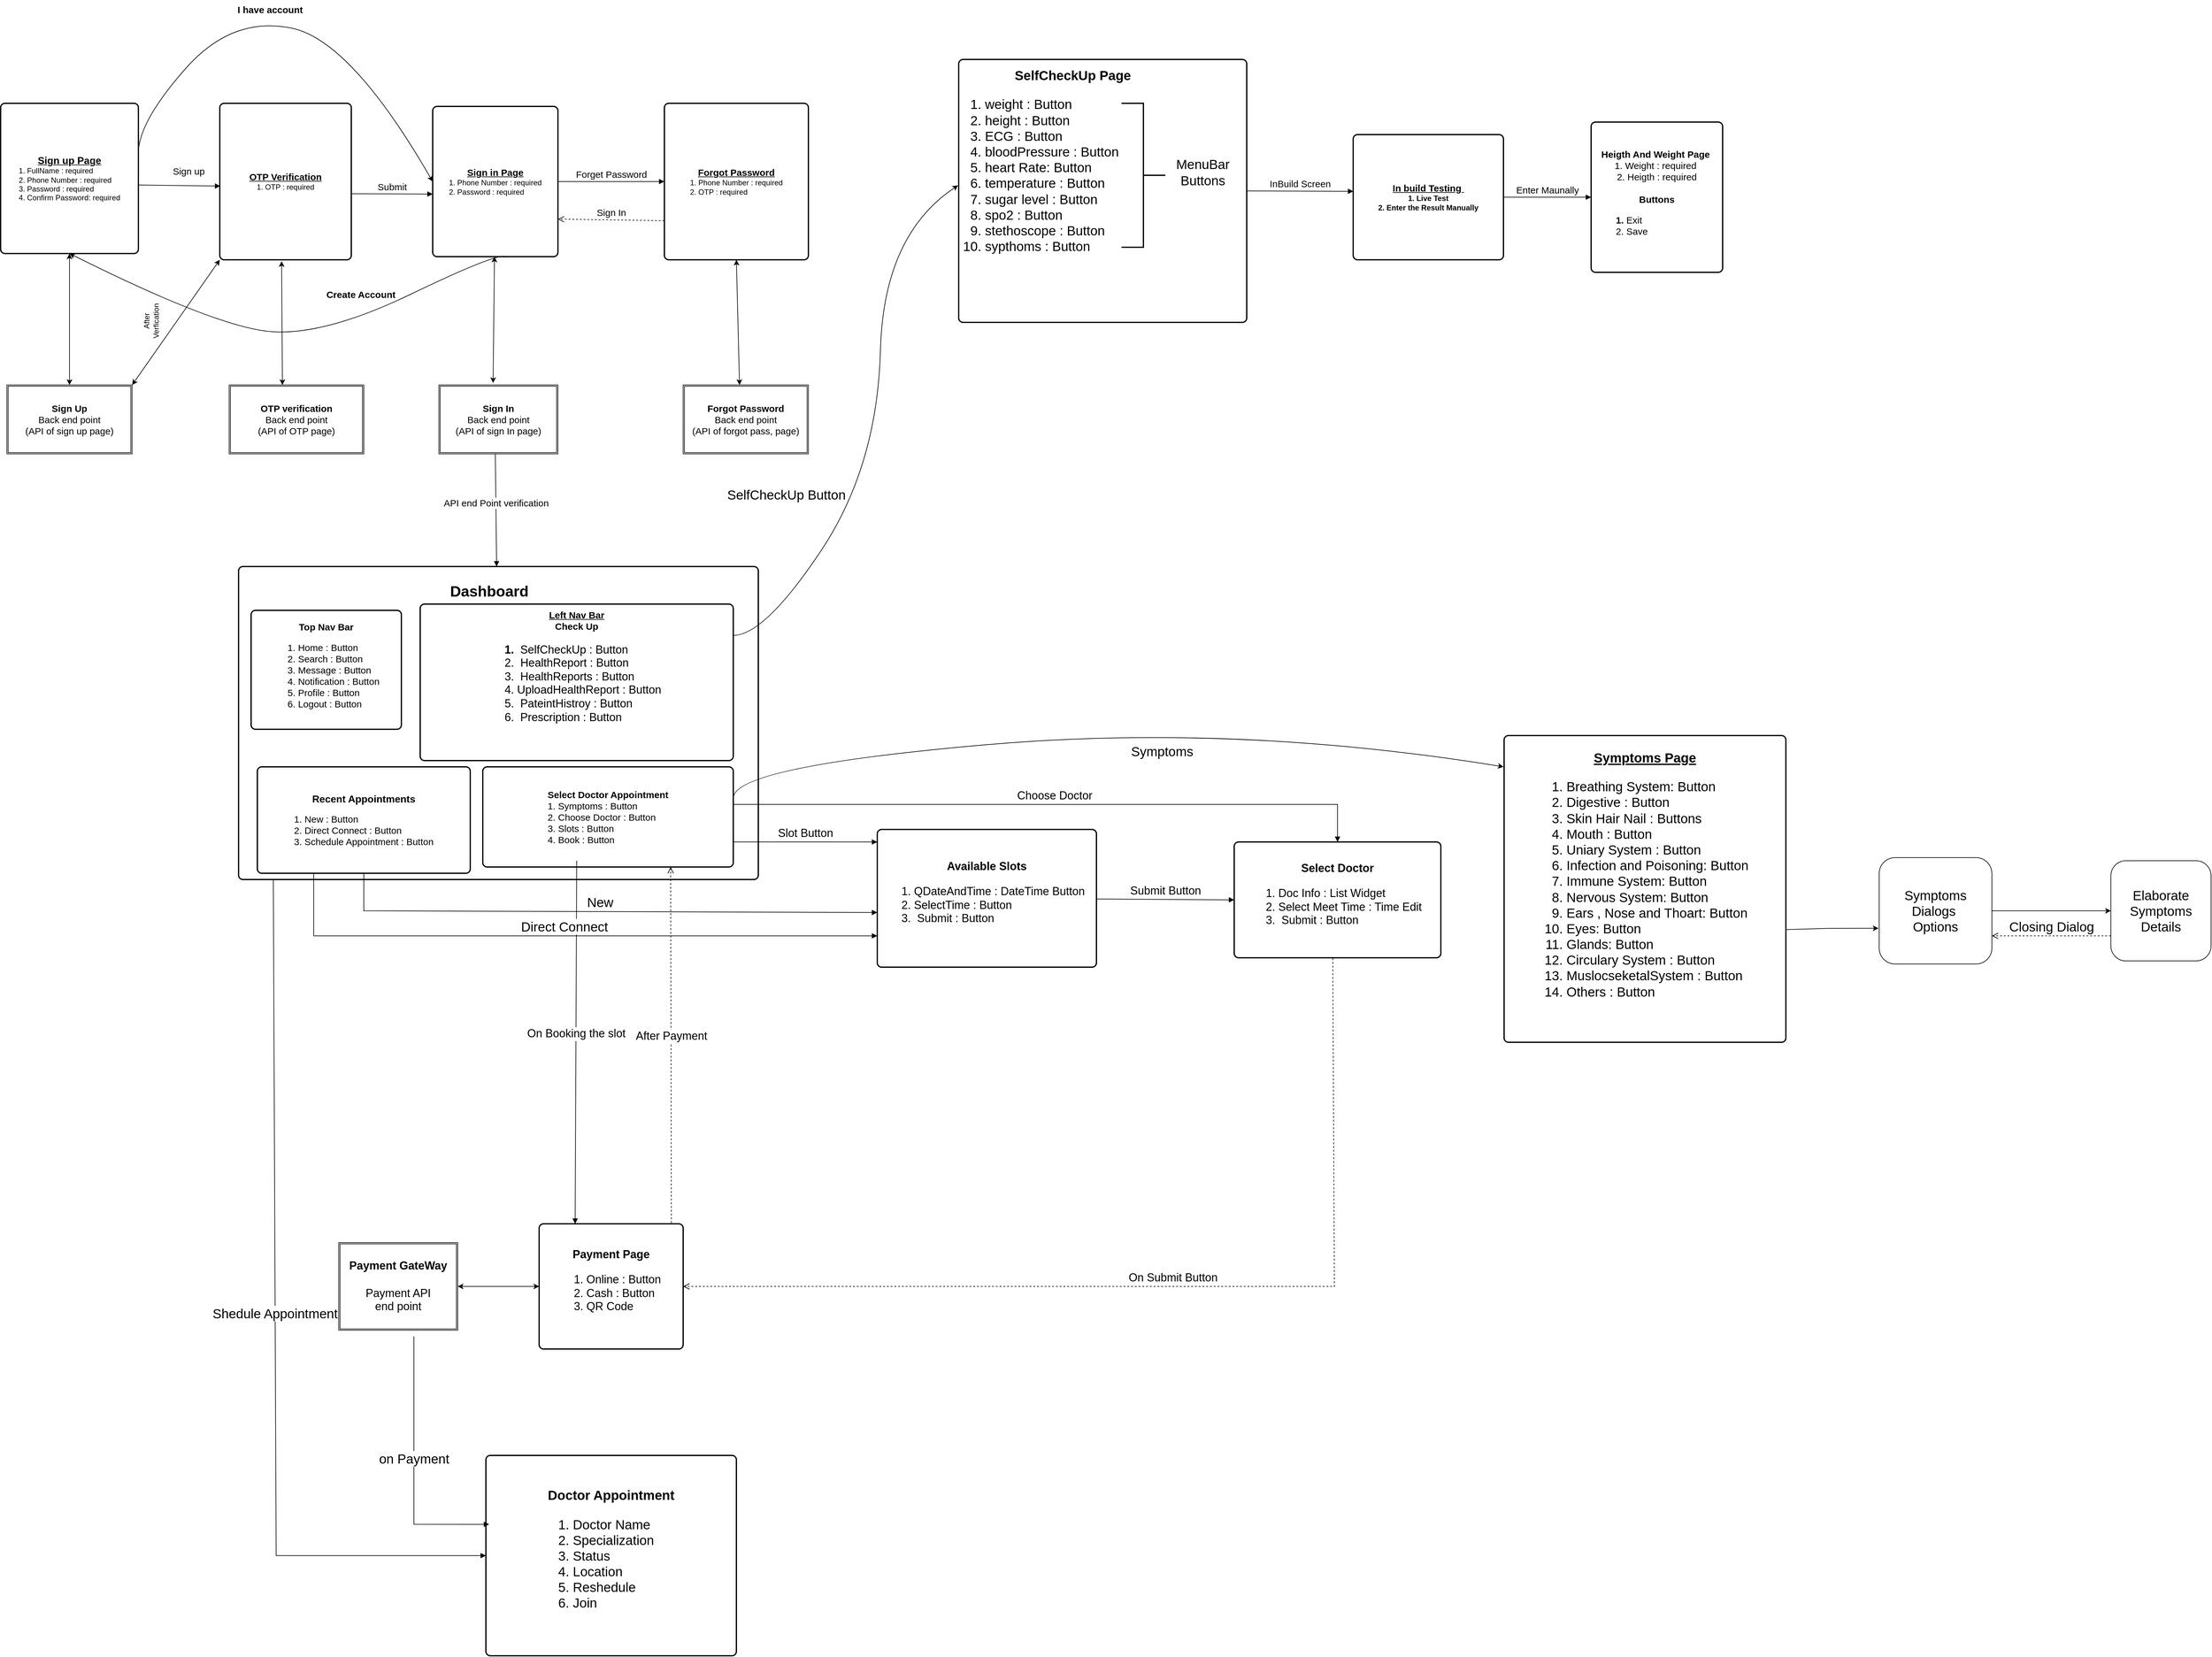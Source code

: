 <mxfile version="20.5.3" type="github">
  <diagram id="aYjSBJGI4ktvpe437_4Q" name="Page-1">
    <mxGraphModel dx="4148" dy="2348" grid="1" gridSize="10" guides="1" tooltips="1" connect="1" arrows="1" fold="1" page="1" pageScale="1" pageWidth="5000" pageHeight="5000" math="0" shadow="0">
      <root>
        <mxCell id="0" />
        <mxCell id="1" parent="0" />
        <mxCell id="L8MC8x3EUeCU28Ni2fcM-1" value="&lt;b&gt;&lt;u&gt;&lt;font style=&quot;font-size: 16px;&quot;&gt;Sign up Page&lt;/font&gt;&lt;/u&gt;&lt;/b&gt;&lt;br&gt;&lt;div style=&quot;text-align: left;&quot;&gt;&lt;span style=&quot;background-color: initial;&quot;&gt;1. FullName : required&lt;/span&gt;&lt;/div&gt;&lt;div style=&quot;text-align: left;&quot;&gt;&lt;span style=&quot;background-color: initial;&quot;&gt;2. Phone Number : required&lt;/span&gt;&lt;/div&gt;&lt;div style=&quot;text-align: left;&quot;&gt;&lt;span style=&quot;background-color: initial;&quot;&gt;3. Password : required&lt;/span&gt;&lt;/div&gt;&lt;div style=&quot;text-align: left;&quot;&gt;&lt;span style=&quot;background-color: initial;&quot;&gt;4. Confirm Password: required&lt;/span&gt;&lt;/div&gt;" style="rounded=1;whiteSpace=wrap;html=1;absoluteArcSize=1;arcSize=14;strokeWidth=2;" parent="1" vertex="1">
          <mxGeometry x="1040" y="230" width="220" height="240" as="geometry" />
        </mxCell>
        <mxCell id="L8MC8x3EUeCU28Ni2fcM-3" value="&lt;b&gt;&lt;u&gt;&lt;font style=&quot;font-size: 15px;&quot;&gt;Sign in Page&lt;/font&gt;&lt;/u&gt;&lt;/b&gt;&lt;br&gt;&lt;div style=&quot;text-align: left;&quot;&gt;&lt;span style=&quot;background-color: initial;&quot;&gt;1. Phone Number : required&lt;/span&gt;&lt;/div&gt;&lt;div style=&quot;text-align: left;&quot;&gt;&lt;span style=&quot;background-color: initial;&quot;&gt;2. Password : required&lt;/span&gt;&lt;/div&gt;" style="rounded=1;whiteSpace=wrap;html=1;absoluteArcSize=1;arcSize=14;strokeWidth=2;" parent="1" vertex="1">
          <mxGeometry x="1730" y="235" width="200" height="240" as="geometry" />
        </mxCell>
        <mxCell id="L8MC8x3EUeCU28Ni2fcM-4" value="&lt;b&gt;&lt;u&gt;&lt;font style=&quot;font-size: 15px;&quot;&gt;Forgot Password&lt;/font&gt;&lt;/u&gt;&lt;/b&gt;&lt;br&gt;&lt;div style=&quot;text-align: left;&quot;&gt;&lt;span style=&quot;background-color: initial;&quot;&gt;1. Phone Number : required&lt;/span&gt;&lt;/div&gt;&lt;div style=&quot;text-align: left;&quot;&gt;&lt;span style=&quot;background-color: initial;&quot;&gt;2. OTP : required&lt;/span&gt;&lt;/div&gt;" style="rounded=1;whiteSpace=wrap;html=1;absoluteArcSize=1;arcSize=14;strokeWidth=2;" parent="1" vertex="1">
          <mxGeometry x="2100" y="230" width="230" height="250" as="geometry" />
        </mxCell>
        <mxCell id="L8MC8x3EUeCU28Ni2fcM-5" value="&lt;font style=&quot;font-size: 15px;&quot;&gt;&lt;b&gt;&lt;u&gt;OTP Verification&lt;/u&gt;&lt;/b&gt;&lt;/font&gt;&lt;br&gt;1. OTP : required" style="rounded=1;whiteSpace=wrap;html=1;absoluteArcSize=1;arcSize=14;strokeWidth=2;" parent="1" vertex="1">
          <mxGeometry x="1390" y="230" width="210" height="250" as="geometry" />
        </mxCell>
        <mxCell id="L8MC8x3EUeCU28Ni2fcM-6" value="Sign up" style="html=1;verticalAlign=bottom;endArrow=block;rounded=0;fontSize=15;entryX=0.004;entryY=0.529;entryDx=0;entryDy=0;entryPerimeter=0;exitX=0.999;exitY=0.544;exitDx=0;exitDy=0;exitPerimeter=0;" parent="1" source="L8MC8x3EUeCU28Ni2fcM-1" target="L8MC8x3EUeCU28Ni2fcM-5" edge="1">
          <mxGeometry x="0.221" y="12" width="80" relative="1" as="geometry">
            <mxPoint x="1280" y="360" as="sourcePoint" />
            <mxPoint x="1360" y="360" as="targetPoint" />
            <mxPoint as="offset" />
          </mxGeometry>
        </mxCell>
        <mxCell id="L8MC8x3EUeCU28Ni2fcM-10" value="" style="curved=1;endArrow=classic;html=1;rounded=0;fontSize=15;entryX=0;entryY=0.5;entryDx=0;entryDy=0;" parent="1" target="L8MC8x3EUeCU28Ni2fcM-3" edge="1">
          <mxGeometry width="50" height="50" relative="1" as="geometry">
            <mxPoint x="1260" y="310" as="sourcePoint" />
            <mxPoint x="1310" y="260" as="targetPoint" />
            <Array as="points">
              <mxPoint x="1260" y="260" />
              <mxPoint x="1410" y="90" />
              <mxPoint x="1600" y="130" />
            </Array>
          </mxGeometry>
        </mxCell>
        <mxCell id="L8MC8x3EUeCU28Ni2fcM-12" value="&lt;b&gt;I have account&lt;/b&gt;" style="text;html=1;align=center;verticalAlign=middle;resizable=0;points=[];autosize=1;strokeColor=none;fillColor=none;fontSize=15;" parent="1" vertex="1">
          <mxGeometry x="1405" y="65" width="130" height="30" as="geometry" />
        </mxCell>
        <mxCell id="L8MC8x3EUeCU28Ni2fcM-15" value="Submit" style="html=1;verticalAlign=bottom;endArrow=block;rounded=0;fontSize=15;exitX=0.999;exitY=0.578;exitDx=0;exitDy=0;exitPerimeter=0;" parent="1" source="L8MC8x3EUeCU28Ni2fcM-5" edge="1">
          <mxGeometry width="80" relative="1" as="geometry">
            <mxPoint x="1620" y="370" as="sourcePoint" />
            <mxPoint x="1730" y="375" as="targetPoint" />
          </mxGeometry>
        </mxCell>
        <mxCell id="L8MC8x3EUeCU28Ni2fcM-17" value="Forget Password" style="html=1;verticalAlign=bottom;endArrow=block;rounded=0;fontSize=15;entryX=0;entryY=0.5;entryDx=0;entryDy=0;" parent="1" source="L8MC8x3EUeCU28Ni2fcM-3" target="L8MC8x3EUeCU28Ni2fcM-4" edge="1">
          <mxGeometry width="80" relative="1" as="geometry">
            <mxPoint x="1930" y="355" as="sourcePoint" />
            <mxPoint x="2010" y="355" as="targetPoint" />
          </mxGeometry>
        </mxCell>
        <mxCell id="L8MC8x3EUeCU28Ni2fcM-18" value="Sign In" style="html=1;verticalAlign=bottom;endArrow=open;dashed=1;endSize=8;rounded=0;fontSize=15;exitX=0;exitY=0.75;exitDx=0;exitDy=0;entryX=1;entryY=0.75;entryDx=0;entryDy=0;" parent="1" source="L8MC8x3EUeCU28Ni2fcM-4" target="L8MC8x3EUeCU28Ni2fcM-3" edge="1">
          <mxGeometry relative="1" as="geometry">
            <mxPoint x="2080" y="420" as="sourcePoint" />
            <mxPoint x="1930" y="420" as="targetPoint" />
          </mxGeometry>
        </mxCell>
        <mxCell id="L8MC8x3EUeCU28Ni2fcM-20" value="" style="curved=1;endArrow=classic;html=1;rounded=0;fontSize=15;entryX=0.5;entryY=1;entryDx=0;entryDy=0;exitX=0.582;exitY=0.998;exitDx=0;exitDy=0;exitPerimeter=0;" parent="1" source="L8MC8x3EUeCU28Ni2fcM-3" target="L8MC8x3EUeCU28Ni2fcM-1" edge="1">
          <mxGeometry width="50" height="50" relative="1" as="geometry">
            <mxPoint x="1830" y="520" as="sourcePoint" />
            <mxPoint x="1880" y="470" as="targetPoint" />
            <Array as="points">
              <mxPoint x="1830" y="470" />
              <mxPoint x="1560" y="600" />
              <mxPoint x="1390" y="590" />
            </Array>
          </mxGeometry>
        </mxCell>
        <mxCell id="L8MC8x3EUeCU28Ni2fcM-22" value="&lt;b&gt;Create Account&lt;/b&gt;" style="text;html=1;align=center;verticalAlign=middle;resizable=0;points=[];autosize=1;strokeColor=none;fillColor=none;fontSize=15;" parent="1" vertex="1">
          <mxGeometry x="1550" y="520" width="130" height="30" as="geometry" />
        </mxCell>
        <mxCell id="L8MC8x3EUeCU28Ni2fcM-23" value="&lt;b&gt;Sign Up&lt;/b&gt;&lt;br&gt;Back end point&lt;br&gt;(API of sign up page)" style="shape=ext;double=1;rounded=0;whiteSpace=wrap;html=1;fontSize=15;" parent="1" vertex="1">
          <mxGeometry x="1050" y="680" width="200" height="110" as="geometry" />
        </mxCell>
        <mxCell id="L8MC8x3EUeCU28Ni2fcM-24" value="&lt;b&gt;OTP verification&lt;/b&gt;&lt;br&gt;Back end point&lt;br&gt;(API of OTP page)" style="shape=ext;double=1;rounded=0;whiteSpace=wrap;html=1;fontSize=15;" parent="1" vertex="1">
          <mxGeometry x="1405" y="680" width="215" height="110" as="geometry" />
        </mxCell>
        <mxCell id="L8MC8x3EUeCU28Ni2fcM-25" value="&lt;b&gt;Sign In&lt;/b&gt;&lt;br&gt;Back end point&lt;br&gt;(API of sign In page)" style="shape=ext;double=1;rounded=0;whiteSpace=wrap;html=1;fontSize=15;" parent="1" vertex="1">
          <mxGeometry x="1740" y="680" width="190" height="110" as="geometry" />
        </mxCell>
        <mxCell id="L8MC8x3EUeCU28Ni2fcM-26" value="&lt;b&gt;Forgot Password&lt;/b&gt;&lt;br&gt;Back end point&lt;br&gt;(API of forgot pass, page)" style="shape=ext;double=1;rounded=0;whiteSpace=wrap;html=1;fontSize=15;" parent="1" vertex="1">
          <mxGeometry x="2130" y="680" width="200" height="110" as="geometry" />
        </mxCell>
        <mxCell id="L8MC8x3EUeCU28Ni2fcM-27" value="" style="endArrow=classic;startArrow=classic;html=1;rounded=0;fontSize=15;exitX=0.5;exitY=0;exitDx=0;exitDy=0;" parent="1" source="L8MC8x3EUeCU28Ni2fcM-23" edge="1">
          <mxGeometry width="50" height="50" relative="1" as="geometry">
            <mxPoint x="1130" y="680" as="sourcePoint" />
            <mxPoint x="1150" y="470" as="targetPoint" />
          </mxGeometry>
        </mxCell>
        <mxCell id="L8MC8x3EUeCU28Ni2fcM-28" value="" style="endArrow=classic;startArrow=classic;html=1;rounded=0;fontSize=15;entryX=0.47;entryY=1.009;entryDx=0;entryDy=0;entryPerimeter=0;" parent="1" target="L8MC8x3EUeCU28Ni2fcM-5" edge="1">
          <mxGeometry width="50" height="50" relative="1" as="geometry">
            <mxPoint x="1490" y="680" as="sourcePoint" />
            <mxPoint x="1540" y="630" as="targetPoint" />
          </mxGeometry>
        </mxCell>
        <mxCell id="L8MC8x3EUeCU28Ni2fcM-29" value="" style="endArrow=classic;startArrow=classic;html=1;rounded=0;fontSize=15;exitX=0.455;exitY=-0.029;exitDx=0;exitDy=0;exitPerimeter=0;" parent="1" source="L8MC8x3EUeCU28Ni2fcM-25" target="L8MC8x3EUeCU28Ni2fcM-3" edge="1">
          <mxGeometry width="50" height="50" relative="1" as="geometry">
            <mxPoint x="1820" y="680" as="sourcePoint" />
            <mxPoint x="1830" y="470" as="targetPoint" />
          </mxGeometry>
        </mxCell>
        <mxCell id="L8MC8x3EUeCU28Ni2fcM-30" value="" style="endArrow=classic;startArrow=classic;html=1;rounded=0;fontSize=15;entryX=0.5;entryY=1;entryDx=0;entryDy=0;" parent="1" target="L8MC8x3EUeCU28Ni2fcM-4" edge="1">
          <mxGeometry width="50" height="50" relative="1" as="geometry">
            <mxPoint x="2220" y="680" as="sourcePoint" />
            <mxPoint x="2270" y="630" as="targetPoint" />
          </mxGeometry>
        </mxCell>
        <mxCell id="L8MC8x3EUeCU28Ni2fcM-31" value="" style="rounded=1;whiteSpace=wrap;html=1;absoluteArcSize=1;arcSize=14;strokeWidth=2;fontSize=15;" parent="1" vertex="1">
          <mxGeometry x="1420" y="970" width="830" height="500" as="geometry" />
        </mxCell>
        <mxCell id="L8MC8x3EUeCU28Ni2fcM-32" value="Dashboard" style="text;strokeColor=none;fillColor=none;html=1;fontSize=24;fontStyle=1;verticalAlign=middle;align=center;" parent="1" vertex="1">
          <mxGeometry x="1750" y="990" width="140" height="40" as="geometry" />
        </mxCell>
        <mxCell id="L8MC8x3EUeCU28Ni2fcM-33" value="API end Point verification" style="html=1;verticalAlign=bottom;endArrow=block;rounded=0;fontSize=15;" parent="1" target="L8MC8x3EUeCU28Ni2fcM-31" edge="1">
          <mxGeometry width="80" relative="1" as="geometry">
            <mxPoint x="1830" y="790" as="sourcePoint" />
            <mxPoint x="1910" y="790" as="targetPoint" />
          </mxGeometry>
        </mxCell>
        <mxCell id="L8MC8x3EUeCU28Ni2fcM-36" value="&lt;b&gt;Top Nav Bar&lt;/b&gt;&lt;br&gt;&lt;div style=&quot;text-align: left;&quot;&gt;&lt;ol&gt;&lt;li&gt;&lt;span style=&quot;background-color: initial;&quot;&gt;Home : Button&lt;/span&gt;&lt;/li&gt;&lt;li&gt;&lt;span style=&quot;background-color: initial;&quot;&gt;Search :&amp;nbsp;&lt;/span&gt;Button&lt;/li&gt;&lt;li&gt;&lt;span style=&quot;background-color: initial;&quot;&gt;Message :&amp;nbsp;&lt;/span&gt;Button&lt;/li&gt;&lt;li&gt;&lt;span style=&quot;background-color: initial;&quot;&gt;Notification :&amp;nbsp;&lt;/span&gt;Button&lt;/li&gt;&lt;li&gt;&lt;span style=&quot;background-color: initial;&quot;&gt;Profile :&amp;nbsp;&lt;/span&gt;Button&lt;/li&gt;&lt;li&gt;&lt;span style=&quot;background-color: initial;&quot;&gt;Logout :&amp;nbsp;&lt;/span&gt;Button&lt;/li&gt;&lt;/ol&gt;&lt;/div&gt;" style="rounded=1;whiteSpace=wrap;html=1;absoluteArcSize=1;arcSize=14;strokeWidth=2;fontSize=15;" parent="1" vertex="1">
          <mxGeometry x="1440" y="1040" width="240" height="190" as="geometry" />
        </mxCell>
        <mxCell id="L8MC8x3EUeCU28Ni2fcM-37" value="&lt;b&gt;&lt;u&gt;Left Nav Bar&lt;/u&gt;&lt;/b&gt;&lt;br&gt;&lt;b&gt;Check Up&lt;/b&gt;&lt;br&gt;&lt;div style=&quot;text-align: left; font-size: 18px;&quot;&gt;&lt;ol style=&quot;&quot;&gt;&lt;li style=&quot;font-weight: bold;&quot;&gt;&lt;span style=&quot;background-color: initial; font-weight: normal;&quot;&gt;&amp;nbsp;SelfCheckUp :&amp;nbsp;&lt;/span&gt;&lt;span style=&quot;background-color: initial; font-weight: normal;&quot;&gt;Button&lt;/span&gt;&lt;/li&gt;&lt;li style=&quot;&quot;&gt;&lt;span style=&quot;background-color: initial;&quot;&gt;&lt;font style=&quot;font-size: 18px;&quot;&gt;&lt;b&gt;&amp;nbsp;&lt;/b&gt;HealthReport : Button&lt;/font&gt;&lt;/span&gt;&lt;/li&gt;&lt;li style=&quot;&quot;&gt;&lt;span style=&quot;background-color: initial;&quot;&gt;&lt;font style=&quot;font-size: 18px;&quot;&gt;&amp;nbsp;HealthReports : Button&lt;/font&gt;&lt;/span&gt;&lt;/li&gt;&lt;li style=&quot;&quot;&gt;&lt;span style=&quot;background-color: initial;&quot;&gt;&lt;font style=&quot;font-size: 18px;&quot;&gt;UploadHealthReport : Button&lt;/font&gt;&lt;/span&gt;&lt;/li&gt;&lt;li style=&quot;&quot;&gt;&lt;span style=&quot;background-color: initial;&quot;&gt;&lt;font style=&quot;font-size: 18px;&quot;&gt;&amp;nbsp;PateintHistroy : Button&lt;/font&gt;&lt;/span&gt;&lt;/li&gt;&lt;li style=&quot;&quot;&gt;&lt;span style=&quot;background-color: initial;&quot;&gt;&lt;font style=&quot;font-size: 18px;&quot;&gt;&amp;nbsp;Prescription : Button&lt;/font&gt;&lt;/span&gt;&lt;/li&gt;&lt;/ol&gt;&lt;/div&gt;&lt;div style=&quot;text-align: left; font-size: 12px;&quot;&gt;&lt;span style=&quot;background-color: initial;&quot;&gt;&lt;br&gt;&lt;/span&gt;&lt;/div&gt;&lt;div style=&quot;text-align: left;&quot;&gt;&lt;span style=&quot;background-color: initial;&quot;&gt;&lt;br&gt;&lt;/span&gt;&lt;/div&gt;" style="rounded=1;whiteSpace=wrap;html=1;absoluteArcSize=1;arcSize=14;strokeWidth=2;fontSize=15;direction=east;" parent="1" vertex="1">
          <mxGeometry x="1710" y="1030" width="500" height="250" as="geometry" />
        </mxCell>
        <mxCell id="hyQ_xfJLr_j9t_HKkY1S-1" value="" style="endArrow=classic;startArrow=classic;html=1;rounded=0;entryX=0;entryY=1;entryDx=0;entryDy=0;exitX=1;exitY=0;exitDx=0;exitDy=0;" parent="1" source="L8MC8x3EUeCU28Ni2fcM-23" target="L8MC8x3EUeCU28Ni2fcM-5" edge="1">
          <mxGeometry width="50" height="50" relative="1" as="geometry">
            <mxPoint x="1240" y="680" as="sourcePoint" />
            <mxPoint x="1290" y="630" as="targetPoint" />
          </mxGeometry>
        </mxCell>
        <mxCell id="hyQ_xfJLr_j9t_HKkY1S-2" value="After Verfication" style="text;html=1;strokeColor=none;fillColor=none;align=center;verticalAlign=middle;whiteSpace=wrap;rounded=0;rotation=270;" parent="1" vertex="1">
          <mxGeometry x="1250" y="540" width="60" height="75" as="geometry" />
        </mxCell>
        <mxCell id="hyQ_xfJLr_j9t_HKkY1S-3" value="&lt;b&gt;&lt;font style=&quot;font-size: 16px;&quot;&gt;Recent Appointments&lt;br&gt;&lt;/font&gt;&lt;/b&gt;&lt;br&gt;&lt;div style=&quot;text-align: left; font-size: 15px;&quot;&gt;&lt;span style=&quot;background-color: initial;&quot;&gt;&lt;font style=&quot;font-size: 15px;&quot;&gt;1. New : Button&amp;nbsp;&lt;/font&gt;&lt;/span&gt;&lt;/div&gt;&lt;div style=&quot;text-align: left; font-size: 15px;&quot;&gt;&lt;span style=&quot;background-color: initial;&quot;&gt;&lt;font style=&quot;font-size: 15px;&quot;&gt;2. Direct Connect : Button&lt;/font&gt;&lt;/span&gt;&lt;/div&gt;&lt;div style=&quot;text-align: left; font-size: 15px;&quot;&gt;&lt;span style=&quot;background-color: initial;&quot;&gt;&lt;font style=&quot;font-size: 15px;&quot;&gt;3. Schedule Appointment : Button&lt;/font&gt;&lt;/span&gt;&lt;/div&gt;" style="rounded=1;whiteSpace=wrap;html=1;absoluteArcSize=1;arcSize=14;strokeWidth=2;" parent="1" vertex="1">
          <mxGeometry x="1450" y="1290" width="340" height="170" as="geometry" />
        </mxCell>
        <mxCell id="hyQ_xfJLr_j9t_HKkY1S-4" value="&lt;b&gt;Select Doctor Appointment&lt;/b&gt;&lt;br&gt;&lt;div style=&quot;text-align: left;&quot;&gt;&lt;span style=&quot;background-color: initial;&quot;&gt;1. Symptoms : Button&lt;/span&gt;&lt;/div&gt;&lt;div style=&quot;text-align: left;&quot;&gt;&lt;span style=&quot;background-color: initial;&quot;&gt;2. Choose Doctor : Button&lt;/span&gt;&lt;/div&gt;&lt;div style=&quot;text-align: left;&quot;&gt;&lt;span style=&quot;background-color: initial;&quot;&gt;3. Slots : Button&lt;/span&gt;&lt;/div&gt;&lt;div style=&quot;text-align: left;&quot;&gt;&lt;span style=&quot;background-color: initial;&quot;&gt;4. Book : Button&lt;span style=&quot;white-space: pre;&quot;&gt; &lt;/span&gt;&lt;/span&gt;&lt;/div&gt;" style="rounded=1;whiteSpace=wrap;html=1;absoluteArcSize=1;arcSize=14;strokeWidth=2;fontSize=15;" parent="1" vertex="1">
          <mxGeometry x="1810" y="1290" width="400" height="160" as="geometry" />
        </mxCell>
        <mxCell id="hyQ_xfJLr_j9t_HKkY1S-5" value="&lt;b&gt;Payment Page&lt;/b&gt;&lt;br&gt;&lt;ol&gt;&lt;li style=&quot;text-align: left;&quot;&gt;Online : Button&lt;/li&gt;&lt;li style=&quot;text-align: left;&quot;&gt;Cash : Button&lt;/li&gt;&lt;li style=&quot;text-align: left;&quot;&gt;QR Code&lt;/li&gt;&lt;/ol&gt;" style="rounded=1;whiteSpace=wrap;html=1;absoluteArcSize=1;arcSize=14;strokeWidth=2;fontSize=18;" parent="1" vertex="1">
          <mxGeometry x="1900" y="2020" width="230" height="200" as="geometry" />
        </mxCell>
        <mxCell id="hyQ_xfJLr_j9t_HKkY1S-8" value="On Booking the slot" style="html=1;verticalAlign=bottom;endArrow=block;rounded=0;fontSize=18;entryX=0.25;entryY=0;entryDx=0;entryDy=0;" parent="1" target="hyQ_xfJLr_j9t_HKkY1S-5" edge="1">
          <mxGeometry width="80" relative="1" as="geometry">
            <mxPoint x="1960" y="1440" as="sourcePoint" />
            <mxPoint x="1960" y="1580" as="targetPoint" />
          </mxGeometry>
        </mxCell>
        <mxCell id="hyQ_xfJLr_j9t_HKkY1S-11" value="&lt;b&gt;Payment GateWay&lt;/b&gt;&lt;br&gt;&lt;br&gt;Payment API &lt;br&gt;end point" style="shape=ext;double=1;rounded=0;whiteSpace=wrap;html=1;fontSize=18;" parent="1" vertex="1">
          <mxGeometry x="1580" y="2050" width="190" height="140" as="geometry" />
        </mxCell>
        <mxCell id="hyQ_xfJLr_j9t_HKkY1S-12" value="" style="endArrow=classic;startArrow=classic;html=1;rounded=0;fontSize=18;entryX=0;entryY=0.5;entryDx=0;entryDy=0;exitX=1;exitY=0.5;exitDx=0;exitDy=0;" parent="1" source="hyQ_xfJLr_j9t_HKkY1S-11" target="hyQ_xfJLr_j9t_HKkY1S-5" edge="1">
          <mxGeometry width="50" height="50" relative="1" as="geometry">
            <mxPoint x="1810" y="1710" as="sourcePoint" />
            <mxPoint x="1860" y="1660" as="targetPoint" />
          </mxGeometry>
        </mxCell>
        <mxCell id="hyQ_xfJLr_j9t_HKkY1S-13" value="After Payment" style="html=1;verticalAlign=bottom;endArrow=open;dashed=1;endSize=8;rounded=0;fontSize=18;exitX=0.918;exitY=-0.007;exitDx=0;exitDy=0;exitPerimeter=0;entryX=0.75;entryY=1;entryDx=0;entryDy=0;" parent="1" source="hyQ_xfJLr_j9t_HKkY1S-5" target="hyQ_xfJLr_j9t_HKkY1S-4" edge="1">
          <mxGeometry relative="1" as="geometry">
            <mxPoint x="2090" y="1550" as="sourcePoint" />
            <mxPoint x="2040" y="1450" as="targetPoint" />
          </mxGeometry>
        </mxCell>
        <mxCell id="hyQ_xfJLr_j9t_HKkY1S-14" value="Slot Button" style="html=1;verticalAlign=bottom;endArrow=block;rounded=0;fontSize=18;exitX=1;exitY=0.75;exitDx=0;exitDy=0;" parent="1" source="hyQ_xfJLr_j9t_HKkY1S-4" edge="1">
          <mxGeometry width="80" relative="1" as="geometry">
            <mxPoint x="2220" y="1390" as="sourcePoint" />
            <mxPoint x="2440" y="1410" as="targetPoint" />
          </mxGeometry>
        </mxCell>
        <mxCell id="hyQ_xfJLr_j9t_HKkY1S-16" value="&lt;b&gt;Available Slots&lt;/b&gt;&lt;br&gt;&lt;ol&gt;&lt;li style=&quot;text-align: left;&quot;&gt;QDateAndTime : DateTime Button&lt;/li&gt;&lt;li style=&quot;text-align: left;&quot;&gt;SelectTime : Button&lt;/li&gt;&lt;li style=&quot;text-align: left;&quot;&gt;&amp;nbsp;Submit : Button&lt;/li&gt;&lt;/ol&gt;" style="rounded=1;whiteSpace=wrap;html=1;absoluteArcSize=1;arcSize=14;strokeWidth=2;fontSize=18;" parent="1" vertex="1">
          <mxGeometry x="2440" y="1390" width="350" height="220" as="geometry" />
        </mxCell>
        <mxCell id="hyQ_xfJLr_j9t_HKkY1S-17" value="&lt;b&gt;Select Doctor&lt;/b&gt;&lt;br&gt;&lt;ol style=&quot;&quot;&gt;&lt;li style=&quot;text-align: left;&quot;&gt;Doc Info : List Widget&lt;/li&gt;&lt;li style=&quot;text-align: left;&quot;&gt;Select Meet Time : Time Edit&lt;/li&gt;&lt;li style=&quot;text-align: left;&quot;&gt;&amp;nbsp;Submit : Button&lt;/li&gt;&lt;/ol&gt;" style="rounded=1;whiteSpace=wrap;html=1;absoluteArcSize=1;arcSize=14;strokeWidth=2;fontSize=18;" parent="1" vertex="1">
          <mxGeometry x="3010" y="1410" width="330" height="185" as="geometry" />
        </mxCell>
        <mxCell id="hyQ_xfJLr_j9t_HKkY1S-18" value="Submit Button" style="html=1;verticalAlign=bottom;endArrow=block;rounded=0;fontSize=18;entryX=0;entryY=0.5;entryDx=0;entryDy=0;" parent="1" source="hyQ_xfJLr_j9t_HKkY1S-16" target="hyQ_xfJLr_j9t_HKkY1S-17" edge="1">
          <mxGeometry width="80" relative="1" as="geometry">
            <mxPoint x="2790" y="1465" as="sourcePoint" />
            <mxPoint x="2870" y="1465" as="targetPoint" />
          </mxGeometry>
        </mxCell>
        <mxCell id="hyQ_xfJLr_j9t_HKkY1S-19" value="On Submit Button" style="html=1;verticalAlign=bottom;endArrow=open;dashed=1;endSize=8;rounded=0;fontSize=18;entryX=1;entryY=0.5;entryDx=0;entryDy=0;exitX=0.477;exitY=1.004;exitDx=0;exitDy=0;exitPerimeter=0;" parent="1" source="hyQ_xfJLr_j9t_HKkY1S-17" target="hyQ_xfJLr_j9t_HKkY1S-5" edge="1">
          <mxGeometry relative="1" as="geometry">
            <mxPoint x="3170" y="1620" as="sourcePoint" />
            <mxPoint x="3160" y="2000" as="targetPoint" />
            <Array as="points">
              <mxPoint x="3170" y="2120" />
            </Array>
          </mxGeometry>
        </mxCell>
        <mxCell id="hyQ_xfJLr_j9t_HKkY1S-20" value="Choose Doctor" style="html=1;verticalAlign=bottom;endArrow=block;rounded=0;fontSize=18;entryX=0.5;entryY=0;entryDx=0;entryDy=0;" parent="1" target="hyQ_xfJLr_j9t_HKkY1S-17" edge="1">
          <mxGeometry width="80" relative="1" as="geometry">
            <mxPoint x="2210" y="1350" as="sourcePoint" />
            <mxPoint x="2290" y="1350" as="targetPoint" />
            <Array as="points">
              <mxPoint x="3175" y="1350" />
            </Array>
          </mxGeometry>
        </mxCell>
        <mxCell id="hyQ_xfJLr_j9t_HKkY1S-21" value="&lt;font style=&quot;font-size: 21px;&quot;&gt;&lt;b style=&quot;text-decoration-line: underline;&quot;&gt;Symptoms Page&lt;/b&gt;&lt;br&gt;&lt;ol&gt;&lt;li style=&quot;text-align: left;&quot;&gt;&lt;font style=&quot;font-size: 21px;&quot;&gt;Breathing System&lt;/font&gt;: Button&lt;/li&gt;&lt;li style=&quot;text-align: left;&quot;&gt;&lt;font style=&quot;font-size: 21px;&quot;&gt;Digestive&amp;nbsp;&lt;/font&gt;: Button&lt;/li&gt;&lt;li style=&quot;text-align: left;&quot;&gt;&lt;font style=&quot;font-size: 21px;&quot;&gt;Skin Hair Nail : Buttons&lt;/font&gt;&lt;/li&gt;&lt;li style=&quot;text-align: left;&quot;&gt;&lt;font style=&quot;font-size: 21px;&quot;&gt;Mouth&amp;nbsp;&lt;/font&gt;: Button&lt;/li&gt;&lt;li style=&quot;text-align: left;&quot;&gt;&lt;font style=&quot;font-size: 21px;&quot;&gt;Uniary System&amp;nbsp;&lt;/font&gt;: Button&lt;/li&gt;&lt;li style=&quot;text-align: left;&quot;&gt;&lt;font style=&quot;font-size: 21px;&quot;&gt;Infection and Poisoning&lt;/font&gt;: Button&lt;/li&gt;&lt;li style=&quot;text-align: left;&quot;&gt;&lt;font style=&quot;font-size: 21px;&quot;&gt;Immune System&lt;/font&gt;: Button&lt;/li&gt;&lt;li style=&quot;text-align: left;&quot;&gt;&lt;font style=&quot;font-size: 21px;&quot;&gt;Nervous System&lt;/font&gt;: Button&lt;/li&gt;&lt;li style=&quot;text-align: left;&quot;&gt;&lt;font style=&quot;font-size: 21px;&quot;&gt;Ears , Nose and Thoart&lt;/font&gt;: Button&lt;/li&gt;&lt;li style=&quot;text-align: left;&quot;&gt;&lt;font style=&quot;font-size: 21px;&quot;&gt;Eyes&lt;/font&gt;: Button&lt;/li&gt;&lt;li style=&quot;text-align: left;&quot;&gt;&lt;font style=&quot;font-size: 21px;&quot;&gt;Glands&lt;/font&gt;: Button&lt;/li&gt;&lt;li style=&quot;text-align: left;&quot;&gt;&lt;font style=&quot;font-size: 21px;&quot;&gt;Circulary System&amp;nbsp;&lt;/font&gt;: Button&lt;/li&gt;&lt;li style=&quot;text-align: left;&quot;&gt;&lt;font style=&quot;font-size: 21px;&quot;&gt;MuslocseketalSystem&amp;nbsp;&lt;/font&gt;: Button&lt;/li&gt;&lt;li style=&quot;text-align: left;&quot;&gt;&lt;font style=&quot;font-size: 21px;&quot;&gt;Others : Button&lt;/font&gt;&lt;/li&gt;&lt;/ol&gt;&lt;br&gt;&lt;/font&gt;" style="rounded=1;whiteSpace=wrap;html=1;absoluteArcSize=1;arcSize=14;strokeWidth=2;fontSize=18;" parent="1" vertex="1">
          <mxGeometry x="3441" y="1240" width="450" height="490" as="geometry" />
        </mxCell>
        <mxCell id="hyQ_xfJLr_j9t_HKkY1S-22" value="" style="curved=1;endArrow=classic;html=1;rounded=0;fontSize=21;entryX=-0.002;entryY=0.102;entryDx=0;entryDy=0;entryPerimeter=0;" parent="1" target="hyQ_xfJLr_j9t_HKkY1S-21" edge="1">
          <mxGeometry width="50" height="50" relative="1" as="geometry">
            <mxPoint x="2210" y="1340" as="sourcePoint" />
            <mxPoint x="2260" y="1290" as="targetPoint" />
            <Array as="points">
              <mxPoint x="2210" y="1290" />
              <mxPoint x="3010" y="1220" />
            </Array>
          </mxGeometry>
        </mxCell>
        <mxCell id="hyQ_xfJLr_j9t_HKkY1S-23" value="Symptoms" style="text;html=1;strokeColor=none;fillColor=none;align=center;verticalAlign=middle;whiteSpace=wrap;rounded=0;fontSize=21;" parent="1" vertex="1">
          <mxGeometry x="2820" y="1250" width="150" height="30" as="geometry" />
        </mxCell>
        <mxCell id="hyQ_xfJLr_j9t_HKkY1S-25" value="Symptoms Dialogs&amp;nbsp;&lt;br&gt;Options" style="rounded=1;whiteSpace=wrap;html=1;fontSize=21;" parent="1" vertex="1">
          <mxGeometry x="4040" y="1435" width="180" height="170" as="geometry" />
        </mxCell>
        <mxCell id="hyQ_xfJLr_j9t_HKkY1S-26" value="Elaborate Symptoms Details" style="rounded=1;whiteSpace=wrap;html=1;fontSize=21;" parent="1" vertex="1">
          <mxGeometry x="4410" y="1440" width="160" height="160" as="geometry" />
        </mxCell>
        <mxCell id="hyQ_xfJLr_j9t_HKkY1S-27" value="" style="endArrow=classic;html=1;rounded=0;fontSize=21;entryX=-0.006;entryY=0.664;entryDx=0;entryDy=0;entryPerimeter=0;" parent="1" target="hyQ_xfJLr_j9t_HKkY1S-25" edge="1">
          <mxGeometry width="50" height="50" relative="1" as="geometry">
            <mxPoint x="3890" y="1550" as="sourcePoint" />
            <mxPoint x="3940" y="1500" as="targetPoint" />
            <Array as="points">
              <mxPoint x="3960" y="1548" />
            </Array>
          </mxGeometry>
        </mxCell>
        <mxCell id="hyQ_xfJLr_j9t_HKkY1S-28" value="" style="endArrow=classic;html=1;rounded=0;fontSize=21;entryX=0;entryY=0.5;entryDx=0;entryDy=0;exitX=1;exitY=0.5;exitDx=0;exitDy=0;" parent="1" source="hyQ_xfJLr_j9t_HKkY1S-25" target="hyQ_xfJLr_j9t_HKkY1S-26" edge="1">
          <mxGeometry width="50" height="50" relative="1" as="geometry">
            <mxPoint x="4220" y="1550" as="sourcePoint" />
            <mxPoint x="4270" y="1500" as="targetPoint" />
          </mxGeometry>
        </mxCell>
        <mxCell id="hyQ_xfJLr_j9t_HKkY1S-29" value="Closing Dialog" style="html=1;verticalAlign=bottom;endArrow=open;dashed=1;endSize=8;rounded=0;fontSize=21;exitX=0;exitY=0.75;exitDx=0;exitDy=0;" parent="1" source="hyQ_xfJLr_j9t_HKkY1S-26" edge="1">
          <mxGeometry relative="1" as="geometry">
            <mxPoint x="4300" y="1560" as="sourcePoint" />
            <mxPoint x="4220" y="1560" as="targetPoint" />
          </mxGeometry>
        </mxCell>
        <mxCell id="hyQ_xfJLr_j9t_HKkY1S-30" value="New&amp;nbsp;" style="html=1;verticalAlign=bottom;endArrow=block;rounded=0;fontSize=21;entryX=0;entryY=0.603;entryDx=0;entryDy=0;entryPerimeter=0;exitX=0.5;exitY=1;exitDx=0;exitDy=0;" parent="1" source="hyQ_xfJLr_j9t_HKkY1S-3" target="hyQ_xfJLr_j9t_HKkY1S-16" edge="1">
          <mxGeometry width="80" relative="1" as="geometry">
            <mxPoint x="1560" y="1490" as="sourcePoint" />
            <mxPoint x="1640" y="1490" as="targetPoint" />
            <Array as="points">
              <mxPoint x="1620" y="1480" />
              <mxPoint x="1620" y="1520" />
            </Array>
          </mxGeometry>
        </mxCell>
        <mxCell id="hyQ_xfJLr_j9t_HKkY1S-31" value="Direct Connect" style="html=1;verticalAlign=bottom;endArrow=block;rounded=0;fontSize=21;" parent="1" edge="1">
          <mxGeometry width="80" relative="1" as="geometry">
            <mxPoint x="1540" y="1460" as="sourcePoint" />
            <mxPoint x="2440" y="1560" as="targetPoint" />
            <Array as="points">
              <mxPoint x="1540" y="1560" />
            </Array>
          </mxGeometry>
        </mxCell>
        <mxCell id="hyQ_xfJLr_j9t_HKkY1S-32" value="&lt;b&gt;Doctor Appointment&lt;/b&gt;&lt;br&gt;&lt;ol&gt;&lt;li style=&quot;text-align: left;&quot;&gt;Doctor Name&lt;/li&gt;&lt;li style=&quot;text-align: left;&quot;&gt;Specialization&lt;/li&gt;&lt;li style=&quot;text-align: left;&quot;&gt;Status&lt;/li&gt;&lt;li style=&quot;text-align: left;&quot;&gt;Location&lt;/li&gt;&lt;li style=&quot;text-align: left;&quot;&gt;Reshedule&lt;/li&gt;&lt;li style=&quot;text-align: left;&quot;&gt;Join&lt;/li&gt;&lt;/ol&gt;" style="rounded=1;whiteSpace=wrap;html=1;absoluteArcSize=1;arcSize=14;strokeWidth=2;fontSize=21;" parent="1" vertex="1">
          <mxGeometry x="1815" y="2390" width="400" height="320" as="geometry" />
        </mxCell>
        <mxCell id="hyQ_xfJLr_j9t_HKkY1S-33" value="on Payment" style="html=1;verticalAlign=bottom;endArrow=block;rounded=0;fontSize=21;entryX=0.013;entryY=0.344;entryDx=0;entryDy=0;entryPerimeter=0;" parent="1" target="hyQ_xfJLr_j9t_HKkY1S-32" edge="1">
          <mxGeometry width="80" relative="1" as="geometry">
            <mxPoint x="1700" y="2200" as="sourcePoint" />
            <mxPoint x="1780" y="2420" as="targetPoint" />
            <Array as="points">
              <mxPoint x="1700" y="2500" />
            </Array>
          </mxGeometry>
        </mxCell>
        <mxCell id="hyQ_xfJLr_j9t_HKkY1S-34" value="Shedule Appointment" style="html=1;verticalAlign=bottom;endArrow=block;rounded=0;fontSize=21;exitX=0.075;exitY=1.062;exitDx=0;exitDy=0;exitPerimeter=0;" parent="1" source="hyQ_xfJLr_j9t_HKkY1S-3" target="hyQ_xfJLr_j9t_HKkY1S-32" edge="1">
          <mxGeometry width="80" relative="1" as="geometry">
            <mxPoint x="1720" y="2560" as="sourcePoint" />
            <mxPoint x="1800" y="2560" as="targetPoint" />
            <Array as="points">
              <mxPoint x="1480" y="2550" />
            </Array>
          </mxGeometry>
        </mxCell>
        <mxCell id="hyQ_xfJLr_j9t_HKkY1S-36" value="&lt;div style=&quot;&quot;&gt;&lt;b style=&quot;background-color: initial;&quot;&gt;&amp;nbsp; &amp;nbsp; &amp;nbsp; &amp;nbsp; &amp;nbsp; &amp;nbsp; &amp;nbsp; &amp;nbsp;SelfCheckUp Page&lt;/b&gt;&lt;/div&gt;&lt;ol style=&quot;&quot;&gt;&lt;li style=&quot;&quot;&gt;weight : Button&lt;br&gt;&lt;/li&gt;&lt;li style=&quot;&quot;&gt;height&amp;nbsp;: Button&lt;/li&gt;&lt;li style=&quot;&quot;&gt;ECG&amp;nbsp;: Button&lt;/li&gt;&lt;li style=&quot;&quot;&gt;bloodPressure&amp;nbsp;: Button&lt;/li&gt;&lt;li style=&quot;&quot;&gt;heart Rate:&amp;nbsp;Button&lt;/li&gt;&lt;li style=&quot;&quot;&gt;temperature&amp;nbsp;: Button&lt;/li&gt;&lt;li style=&quot;&quot;&gt;sugar level&amp;nbsp;: Button&lt;/li&gt;&lt;li style=&quot;&quot;&gt;spo2&amp;nbsp;: Button&lt;/li&gt;&lt;li style=&quot;&quot;&gt;stethoscope&amp;nbsp;: Button&lt;/li&gt;&lt;li style=&quot;&quot;&gt;sypthoms : Button&lt;/li&gt;&lt;/ol&gt;&lt;div&gt;&lt;br&gt;&lt;/div&gt;&lt;div&gt;&lt;br&gt;&lt;/div&gt;&lt;div&gt;&amp;nbsp; &amp;nbsp;&amp;nbsp;&lt;/div&gt;" style="rounded=1;whiteSpace=wrap;html=1;absoluteArcSize=1;arcSize=14;strokeWidth=2;fontSize=21;align=left;" parent="1" vertex="1">
          <mxGeometry x="2570" y="160" width="460" height="420" as="geometry" />
        </mxCell>
        <mxCell id="hyQ_xfJLr_j9t_HKkY1S-37" value="" style="strokeWidth=2;html=1;shape=mxgraph.flowchart.annotation_2;align=left;labelPosition=right;pointerEvents=1;fontSize=21;direction=west;" parent="1" vertex="1">
          <mxGeometry x="2830" y="230" width="70" height="230" as="geometry" />
        </mxCell>
        <mxCell id="hyQ_xfJLr_j9t_HKkY1S-38" value="MenuBar Buttons" style="text;html=1;strokeColor=none;fillColor=none;align=center;verticalAlign=middle;whiteSpace=wrap;rounded=0;fontSize=21;" parent="1" vertex="1">
          <mxGeometry x="2900" y="320" width="120" height="40" as="geometry" />
        </mxCell>
        <mxCell id="hyQ_xfJLr_j9t_HKkY1S-41" value="" style="curved=1;endArrow=classic;html=1;rounded=0;fontSize=21;entryX=-0.002;entryY=0.479;entryDx=0;entryDy=0;entryPerimeter=0;" parent="1" target="hyQ_xfJLr_j9t_HKkY1S-36" edge="1">
          <mxGeometry width="50" height="50" relative="1" as="geometry">
            <mxPoint x="2210" y="1080" as="sourcePoint" />
            <mxPoint x="2260" y="1030" as="targetPoint" />
            <Array as="points">
              <mxPoint x="2260" y="1080" />
              <mxPoint x="2440" y="810" />
              <mxPoint x="2450" y="440" />
            </Array>
          </mxGeometry>
        </mxCell>
        <mxCell id="hyQ_xfJLr_j9t_HKkY1S-42" value="SelfCheckUp Button" style="text;html=1;strokeColor=none;fillColor=none;align=center;verticalAlign=middle;whiteSpace=wrap;rounded=0;fontSize=21;" parent="1" vertex="1">
          <mxGeometry x="2190" y="830" width="210" height="50" as="geometry" />
        </mxCell>
        <mxCell id="PcwD_hXztWSAYCOrFD_F-1" value="&lt;b&gt;&lt;font style=&quot;font-size: 15px;&quot;&gt;&lt;u&gt;In build Testing&amp;nbsp;&lt;/u&gt;&lt;/font&gt;&lt;br&gt;1. Live Test&lt;br&gt;2. Enter the Result Manually&lt;br&gt;&lt;/b&gt;" style="rounded=1;whiteSpace=wrap;html=1;absoluteArcSize=1;arcSize=14;strokeWidth=2;" vertex="1" parent="1">
          <mxGeometry x="3200" y="280" width="240" height="200" as="geometry" />
        </mxCell>
        <mxCell id="PcwD_hXztWSAYCOrFD_F-2" value="&lt;b&gt;Heigth And Weight Page&amp;nbsp;&lt;/b&gt;&lt;br&gt;1. Weight : required&amp;nbsp;&lt;br&gt;2. Heigth : required&lt;br&gt;&lt;br&gt;&lt;b&gt;Buttons&lt;/b&gt;&lt;br&gt;&lt;div style=&quot;text-align: left;&quot;&gt;&lt;ol style=&quot;&quot;&gt;&lt;li style=&quot;font-weight: bold;&quot;&gt;&lt;span style=&quot;background-color: initial; font-weight: normal;&quot;&gt;Exit&lt;/span&gt;&lt;/li&gt;&lt;li style=&quot;&quot;&gt;&lt;span style=&quot;background-color: initial;&quot;&gt;Save&lt;/span&gt;&lt;/li&gt;&lt;/ol&gt;&lt;/div&gt;" style="rounded=1;whiteSpace=wrap;html=1;absoluteArcSize=1;arcSize=14;strokeWidth=2;fontSize=15;" vertex="1" parent="1">
          <mxGeometry x="3580" y="260" width="210" height="240" as="geometry" />
        </mxCell>
        <mxCell id="PcwD_hXztWSAYCOrFD_F-3" value="InBuild Screen" style="html=1;verticalAlign=bottom;endArrow=block;rounded=0;fontSize=15;entryX=0.001;entryY=0.453;entryDx=0;entryDy=0;entryPerimeter=0;" edge="1" parent="1" target="PcwD_hXztWSAYCOrFD_F-1">
          <mxGeometry width="80" relative="1" as="geometry">
            <mxPoint x="3030" y="370" as="sourcePoint" />
            <mxPoint x="3110" y="370" as="targetPoint" />
          </mxGeometry>
        </mxCell>
        <mxCell id="PcwD_hXztWSAYCOrFD_F-4" value="Enter Maunally" style="html=1;verticalAlign=bottom;endArrow=block;rounded=0;fontSize=15;entryX=0;entryY=0.5;entryDx=0;entryDy=0;" edge="1" parent="1" target="PcwD_hXztWSAYCOrFD_F-2">
          <mxGeometry width="80" relative="1" as="geometry">
            <mxPoint x="3440" y="380" as="sourcePoint" />
            <mxPoint x="3520" y="380" as="targetPoint" />
          </mxGeometry>
        </mxCell>
      </root>
    </mxGraphModel>
  </diagram>
</mxfile>
